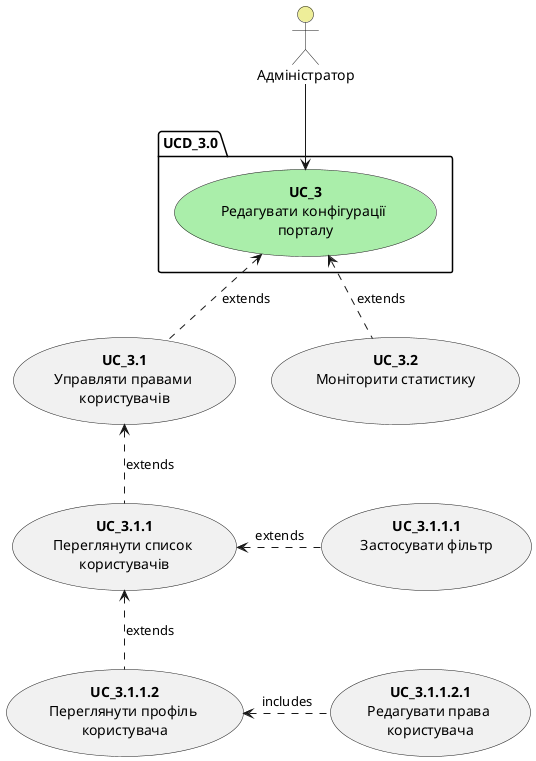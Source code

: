 @startuml
package UCD_3.0 {
        usecase "<b>UC_3</b>\nРедагувати конфігурації \nпорталу" as UC_3 #aaeeaa
    }

    actor "Адміністратор" as Admin #eeee99
    
    usecase "<b>UC_3.1</b>\nУправляти правами \nкористувачів" as UC_3_1
    usecase "<b>UC_3.1.1</b>\nПереглянути список \nкористувачів" as UC_3_1_1
    usecase "<b>UC_3.1.1.1</b>\nЗастосувати фільтр\n" as UC_3_1_1_1
    usecase "<b>UC_3.1.1.2</b>\nПереглянути профіль \nкористувача" as UC_3_1_1_2
    usecase "<b>UC_3.1.1.2.1</b>\nРедагувати права \nкористувача" as UC_3_1_1_2_1
    usecase "<b>UC_3.2</b>\nМоніторити статистику\n" as UC_3_2


    Admin -d-> UC_3
    
    UC_3_1 .u.> UC_3: extends
    UC_3_2 .u.> UC_3: extends
    UC_3_1_1 .u.> UC_3_1: extends
    UC_3_1_1_1 .l.> UC_3_1_1: extends
    UC_3_1_1_2 .u.> UC_3_1_1: extends
    UC_3_1_1_2_1 .l.> UC_3_1_1_2: includes
@enduml
